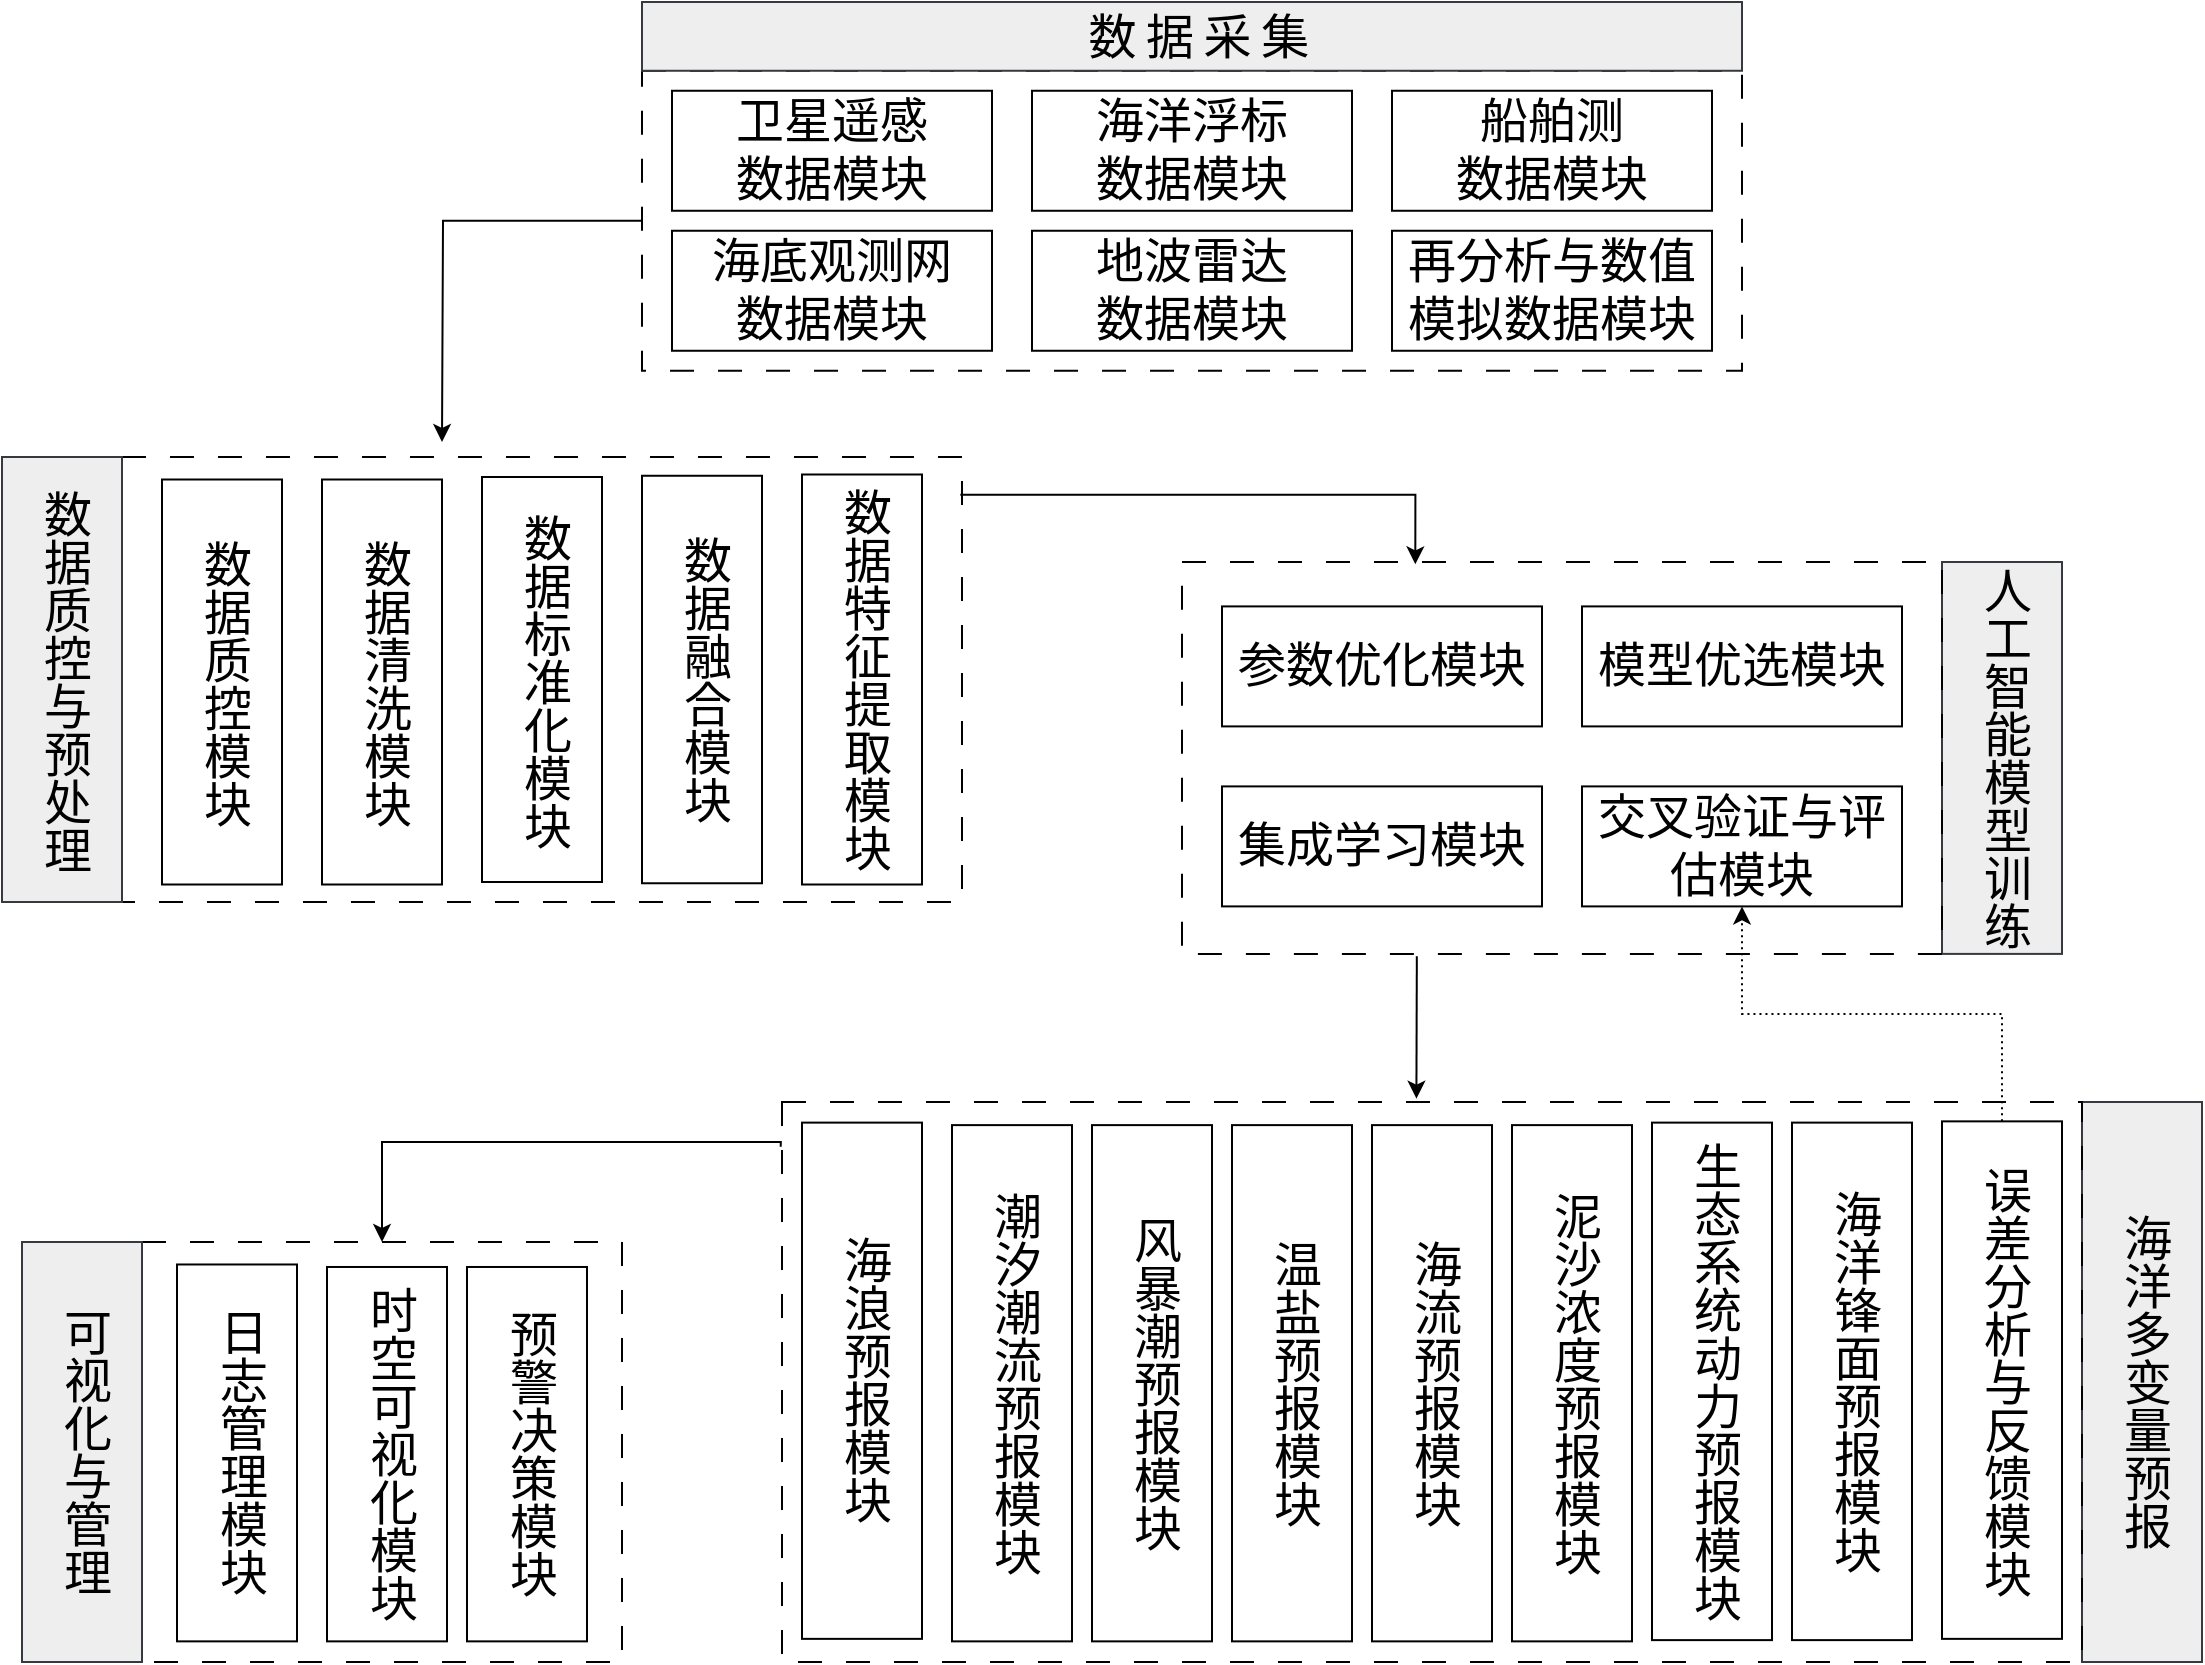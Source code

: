 <mxfile version="24.8.4">
  <diagram name="第 1 页" id="vakGan-ftT3iceLafQWI">
    <mxGraphModel dx="2091" dy="996" grid="1" gridSize="10" guides="1" tooltips="1" connect="1" arrows="1" fold="1" page="1" pageScale="1" pageWidth="827" pageHeight="1169" math="0" shadow="0">
      <root>
        <mxCell id="0" />
        <mxCell id="1" parent="0" />
        <mxCell id="8JwG-Oh4VrNy21shM6Q0-7" value="" style="rounded=0;whiteSpace=wrap;html=1;fillColor=none;strokeColor=#000000;fontColor=#000000;dashed=1;dashPattern=12 12;" vertex="1" parent="1">
          <mxGeometry x="520" y="94.38" width="550" height="150" as="geometry" />
        </mxCell>
        <mxCell id="8JwG-Oh4VrNy21shM6Q0-1" value="&lt;p style=&quot;margin-top: 0pt; margin-bottom: 0pt; margin-left: 0in; direction: ltr; unicode-bidi: embed; word-break: normal;&quot;&gt;&lt;span style=&quot;font-size: 18pt; font-family: 宋体;&quot;&gt;卫星遥感&lt;/span&gt;&lt;/p&gt;&lt;p style=&quot;margin-top: 0pt; margin-bottom: 0pt; margin-left: 0in; direction: ltr; unicode-bidi: embed; word-break: normal;&quot;&gt;&lt;span style=&quot;font-size: 18pt; font-family: 宋体;&quot;&gt;数据模块&lt;/span&gt;&lt;/p&gt;" style="rounded=0;whiteSpace=wrap;html=1;" vertex="1" parent="1">
          <mxGeometry x="535" y="104.38" width="160" height="60" as="geometry" />
        </mxCell>
        <mxCell id="8JwG-Oh4VrNy21shM6Q0-2" value="&lt;p style=&quot;margin-top: 0pt; margin-bottom: 0pt; margin-left: 0in; direction: ltr; unicode-bidi: embed; word-break: normal;&quot;&gt;&lt;font face=&quot;宋体&quot;&gt;&lt;span style=&quot;font-size: 24px;&quot;&gt;海洋浮标&lt;/span&gt;&lt;/font&gt;&lt;/p&gt;&lt;p style=&quot;margin-top: 0pt; margin-bottom: 0pt; margin-left: 0in; direction: ltr; unicode-bidi: embed; word-break: normal;&quot;&gt;&lt;font face=&quot;宋体&quot;&gt;&lt;span style=&quot;font-size: 24px;&quot;&gt;数据模块&lt;/span&gt;&lt;/font&gt;&lt;/p&gt;" style="rounded=0;whiteSpace=wrap;html=1;" vertex="1" parent="1">
          <mxGeometry x="715" y="104.38" width="160" height="60" as="geometry" />
        </mxCell>
        <mxCell id="8JwG-Oh4VrNy21shM6Q0-3" value="&lt;p style=&quot;margin-top: 0pt; margin-bottom: 0pt; margin-left: 0in; direction: ltr; unicode-bidi: embed; word-break: normal;&quot;&gt;&lt;font face=&quot;宋体&quot;&gt;&lt;span style=&quot;font-size: 24px;&quot;&gt;船舶测&lt;/span&gt;&lt;/font&gt;&lt;/p&gt;&lt;p style=&quot;margin-top: 0pt; margin-bottom: 0pt; margin-left: 0in; direction: ltr; unicode-bidi: embed; word-break: normal;&quot;&gt;&lt;font face=&quot;宋体&quot;&gt;&lt;span style=&quot;font-size: 24px;&quot;&gt;数据模块&lt;/span&gt;&lt;/font&gt;&lt;/p&gt;" style="rounded=0;whiteSpace=wrap;html=1;" vertex="1" parent="1">
          <mxGeometry x="895" y="104.38" width="160" height="60" as="geometry" />
        </mxCell>
        <mxCell id="8JwG-Oh4VrNy21shM6Q0-4" value="&lt;p style=&quot;margin-top: 0pt; margin-bottom: 0pt; margin-left: 0in; direction: ltr; unicode-bidi: embed; word-break: normal;&quot;&gt;&lt;font face=&quot;宋体&quot;&gt;&lt;span style=&quot;font-size: 24px;&quot;&gt;海底观测网&lt;/span&gt;&lt;/font&gt;&lt;/p&gt;&lt;p style=&quot;margin-top: 0pt; margin-bottom: 0pt; margin-left: 0in; direction: ltr; unicode-bidi: embed; word-break: normal;&quot;&gt;&lt;font face=&quot;宋体&quot;&gt;&lt;span style=&quot;font-size: 24px;&quot;&gt;数据模块&lt;/span&gt;&lt;/font&gt;&lt;/p&gt;" style="rounded=0;whiteSpace=wrap;html=1;" vertex="1" parent="1">
          <mxGeometry x="535" y="174.38" width="160" height="60" as="geometry" />
        </mxCell>
        <mxCell id="8JwG-Oh4VrNy21shM6Q0-5" value="&lt;p style=&quot;margin-top: 0pt; margin-bottom: 0pt; margin-left: 0in; direction: ltr; unicode-bidi: embed; word-break: normal;&quot;&gt;&lt;font face=&quot;宋体&quot;&gt;&lt;span style=&quot;font-size: 24px;&quot;&gt;地波雷达&lt;/span&gt;&lt;/font&gt;&lt;/p&gt;&lt;p style=&quot;margin-top: 0pt; margin-bottom: 0pt; margin-left: 0in; direction: ltr; unicode-bidi: embed; word-break: normal;&quot;&gt;&lt;font face=&quot;宋体&quot;&gt;&lt;span style=&quot;font-size: 24px;&quot;&gt;数据模块&lt;/span&gt;&lt;/font&gt;&lt;/p&gt;" style="rounded=0;whiteSpace=wrap;html=1;" vertex="1" parent="1">
          <mxGeometry x="715" y="174.38" width="160" height="60" as="geometry" />
        </mxCell>
        <mxCell id="8JwG-Oh4VrNy21shM6Q0-6" value="&lt;p style=&quot;margin-top: 0pt; margin-bottom: 0pt; margin-left: 0in; direction: ltr; unicode-bidi: embed; word-break: normal;&quot;&gt;&lt;font face=&quot;宋体&quot;&gt;&lt;span style=&quot;font-size: 24px;&quot;&gt;再分析与数值模拟数据模块&lt;/span&gt;&lt;/font&gt;&lt;/p&gt;" style="rounded=0;whiteSpace=wrap;html=1;" vertex="1" parent="1">
          <mxGeometry x="895" y="174.38" width="160" height="60" as="geometry" />
        </mxCell>
        <mxCell id="8JwG-Oh4VrNy21shM6Q0-8" value="" style="endArrow=classic;html=1;rounded=0;exitX=0;exitY=0.5;exitDx=0;exitDy=0;edgeStyle=orthogonalEdgeStyle;" edge="1" parent="1" source="8JwG-Oh4VrNy21shM6Q0-7">
          <mxGeometry relative="1" as="geometry">
            <mxPoint x="280" y="380" as="sourcePoint" />
            <mxPoint x="420" y="280" as="targetPoint" />
          </mxGeometry>
        </mxCell>
        <mxCell id="8JwG-Oh4VrNy21shM6Q0-14" value="&lt;font face=&quot;宋体&quot; style=&quot;font-size: 24px;&quot;&gt;数据采集&lt;/font&gt;" style="rounded=0;whiteSpace=wrap;html=1;textDirection=vertical-lr;fillColor=#eeeeee;strokeColor=#36393d;" vertex="1" parent="1">
          <mxGeometry x="520" y="60" width="550" height="34.38" as="geometry" />
        </mxCell>
        <mxCell id="8JwG-Oh4VrNy21shM6Q0-16" value="" style="rounded=0;whiteSpace=wrap;html=1;fillColor=none;strokeColor=#000000;dashed=1;dashPattern=12 12;" vertex="1" parent="1">
          <mxGeometry x="260" y="287.5" width="420" height="222.5" as="geometry" />
        </mxCell>
        <mxCell id="8JwG-Oh4VrNy21shM6Q0-17" value="&lt;span style=&quot;line-height: 18px; font-family: 宋体;&quot;&gt;&lt;font style=&quot;font-size: 24px;&quot;&gt;数据质控与预处理&lt;/font&gt;&lt;/span&gt;" style="rounded=0;whiteSpace=wrap;html=1;textDirection=vertical-lr;align=center;fillColor=#eeeeee;strokeColor=#36393d;" vertex="1" parent="1">
          <mxGeometry x="200" y="287.5" width="60" height="222.5" as="geometry" />
        </mxCell>
        <mxCell id="8JwG-Oh4VrNy21shM6Q0-19" value="&lt;span style=&quot;line-height: 18px; font-family: 宋体;&quot;&gt;&lt;font style=&quot;font-size: 24px;&quot;&gt;数据清洗模块&lt;/font&gt;&lt;/span&gt;" style="rounded=0;whiteSpace=wrap;html=1;textDirection=vertical-lr;align=center;" vertex="1" parent="1">
          <mxGeometry x="360" y="298.75" width="60" height="202.5" as="geometry" />
        </mxCell>
        <mxCell id="8JwG-Oh4VrNy21shM6Q0-20" value="&lt;span style=&quot;line-height: 18px; font-family: 宋体;&quot;&gt;&lt;font style=&quot;font-size: 24px;&quot;&gt;数据标准化模块&lt;/font&gt;&lt;/span&gt;" style="rounded=0;whiteSpace=wrap;html=1;textDirection=vertical-lr;align=center;" vertex="1" parent="1">
          <mxGeometry x="440" y="297.5" width="60" height="202.5" as="geometry" />
        </mxCell>
        <mxCell id="8JwG-Oh4VrNy21shM6Q0-21" value="&lt;span style=&quot;line-height: 18px; font-family: 宋体;&quot;&gt;&lt;font style=&quot;font-size: 24px;&quot;&gt;数据融合模块&lt;/font&gt;&lt;/span&gt;" style="rounded=0;whiteSpace=wrap;html=1;textDirection=vertical-lr;align=center;" vertex="1" parent="1">
          <mxGeometry x="520" y="296.88" width="60" height="203.75" as="geometry" />
        </mxCell>
        <mxCell id="8JwG-Oh4VrNy21shM6Q0-22" value="&lt;span style=&quot;line-height: 18px; font-family: 宋体;&quot;&gt;&lt;font style=&quot;font-size: 24px;&quot;&gt;数据特征提取模块&lt;/font&gt;&lt;/span&gt;" style="rounded=0;whiteSpace=wrap;html=1;textDirection=vertical-lr;align=center;" vertex="1" parent="1">
          <mxGeometry x="600" y="296.25" width="60" height="205" as="geometry" />
        </mxCell>
        <mxCell id="8JwG-Oh4VrNy21shM6Q0-23" value="&lt;span style=&quot;line-height: 18px; font-family: 宋体;&quot;&gt;&lt;font style=&quot;font-size: 24px;&quot;&gt;数据质控模块&lt;/font&gt;&lt;/span&gt;" style="rounded=0;whiteSpace=wrap;html=1;textDirection=vertical-lr;align=center;" vertex="1" parent="1">
          <mxGeometry x="280" y="298.75" width="60" height="202.5" as="geometry" />
        </mxCell>
        <mxCell id="8JwG-Oh4VrNy21shM6Q0-25" value="" style="endArrow=classic;html=1;rounded=0;entryX=0.307;entryY=0.006;entryDx=0;entryDy=0;edgeStyle=orthogonalEdgeStyle;exitX=0.998;exitY=0.085;exitDx=0;exitDy=0;entryPerimeter=0;exitPerimeter=0;" edge="1" parent="1" source="8JwG-Oh4VrNy21shM6Q0-16" target="8JwG-Oh4VrNy21shM6Q0-28">
          <mxGeometry relative="1" as="geometry">
            <mxPoint x="688.92" y="296.88" as="sourcePoint" />
            <mxPoint x="900.0" y="353.322" as="targetPoint" />
            <Array as="points">
              <mxPoint x="907" y="306" />
            </Array>
          </mxGeometry>
        </mxCell>
        <mxCell id="8JwG-Oh4VrNy21shM6Q0-27" value="&lt;span style=&quot;line-height: 18px; font-family: 宋体;&quot;&gt;&lt;font style=&quot;font-size: 24px;&quot;&gt;人工智能模型训练&lt;/font&gt;&lt;/span&gt;" style="rounded=0;whiteSpace=wrap;html=1;textDirection=vertical-lr;align=center;fillColor=#eeeeee;strokeColor=#36393d;" vertex="1" parent="1">
          <mxGeometry x="1170" y="340" width="60" height="195.95" as="geometry" />
        </mxCell>
        <mxCell id="8JwG-Oh4VrNy21shM6Q0-28" value="" style="rounded=0;whiteSpace=wrap;html=1;fillColor=none;dashed=1;dashPattern=12 12;strokeColor=#000000;" vertex="1" parent="1">
          <mxGeometry x="790" y="340" width="380" height="195.95" as="geometry" />
        </mxCell>
        <mxCell id="8JwG-Oh4VrNy21shM6Q0-34" value="&lt;p style=&quot;margin-top: 0pt; margin-bottom: 0pt; margin-left: 0in; direction: ltr; unicode-bidi: embed; word-break: normal;&quot;&gt;&lt;font face=&quot;宋体&quot;&gt;&lt;span style=&quot;font-size: 24px;&quot;&gt;参数优化模块&lt;/span&gt;&lt;/font&gt;&lt;/p&gt;" style="rounded=0;whiteSpace=wrap;html=1;" vertex="1" parent="1">
          <mxGeometry x="810" y="362.2" width="160" height="60" as="geometry" />
        </mxCell>
        <mxCell id="8JwG-Oh4VrNy21shM6Q0-35" value="&lt;p style=&quot;margin-top: 0pt; margin-bottom: 0pt; margin-left: 0in; direction: ltr; unicode-bidi: embed; word-break: normal;&quot;&gt;&lt;font face=&quot;宋体&quot;&gt;&lt;span style=&quot;font-size: 24px;&quot;&gt;模型优选模块&lt;/span&gt;&lt;/font&gt;&lt;/p&gt;" style="rounded=0;whiteSpace=wrap;html=1;" vertex="1" parent="1">
          <mxGeometry x="990" y="362.2" width="160" height="60" as="geometry" />
        </mxCell>
        <mxCell id="8JwG-Oh4VrNy21shM6Q0-36" value="&lt;p style=&quot;margin-top: 0pt; margin-bottom: 0pt; margin-left: 0in; direction: ltr; unicode-bidi: embed; word-break: normal;&quot;&gt;&lt;font face=&quot;宋体&quot;&gt;&lt;span style=&quot;font-size: 24px;&quot;&gt;交叉验证与评估模块&lt;/span&gt;&lt;/font&gt;&lt;/p&gt;" style="rounded=0;whiteSpace=wrap;html=1;" vertex="1" parent="1">
          <mxGeometry x="990" y="452.2" width="160" height="60" as="geometry" />
        </mxCell>
        <mxCell id="8JwG-Oh4VrNy21shM6Q0-37" value="&lt;p style=&quot;margin-top: 0pt; margin-bottom: 0pt; margin-left: 0in; direction: ltr; unicode-bidi: embed; word-break: normal;&quot;&gt;&lt;font face=&quot;宋体&quot;&gt;&lt;span style=&quot;font-size: 24px;&quot;&gt;集成学习模块&lt;/span&gt;&lt;/font&gt;&lt;/p&gt;" style="rounded=0;whiteSpace=wrap;html=1;" vertex="1" parent="1">
          <mxGeometry x="810" y="452.2" width="160" height="60" as="geometry" />
        </mxCell>
        <mxCell id="8JwG-Oh4VrNy21shM6Q0-40" value="" style="endArrow=classic;html=1;rounded=0;exitX=0.309;exitY=1.006;exitDx=0;exitDy=0;entryX=0.488;entryY=-0.006;entryDx=0;entryDy=0;exitPerimeter=0;entryPerimeter=0;" edge="1" parent="1" source="8JwG-Oh4VrNy21shM6Q0-28" target="8JwG-Oh4VrNy21shM6Q0-45">
          <mxGeometry relative="1" as="geometry">
            <mxPoint x="900" y="584" as="sourcePoint" />
            <mxPoint x="983" y="612" as="targetPoint" />
          </mxGeometry>
        </mxCell>
        <mxCell id="8JwG-Oh4VrNy21shM6Q0-44" value="&lt;span style=&quot;line-height: 18px; font-family: 宋体;&quot;&gt;&lt;font style=&quot;font-size: 24px;&quot;&gt;海洋多变量预报&lt;/font&gt;&lt;/span&gt;" style="rounded=0;whiteSpace=wrap;html=1;textDirection=vertical-lr;align=center;fillColor=#eeeeee;strokeColor=#36393d;" vertex="1" parent="1">
          <mxGeometry x="1240" y="610" width="60" height="280" as="geometry" />
        </mxCell>
        <mxCell id="8JwG-Oh4VrNy21shM6Q0-45" value="" style="rounded=0;whiteSpace=wrap;html=1;fillColor=none;dashed=1;dashPattern=12 12;strokeColor=#000000;" vertex="1" parent="1">
          <mxGeometry x="590" y="610" width="650" height="280" as="geometry" />
        </mxCell>
        <mxCell id="8JwG-Oh4VrNy21shM6Q0-51" value="&lt;span style=&quot;line-height: 18px; font-family: 宋体;&quot;&gt;&lt;font style=&quot;font-size: 24px;&quot;&gt;温盐预报模块&lt;/font&gt;&lt;/span&gt;" style="rounded=0;whiteSpace=wrap;html=1;textDirection=vertical-lr;align=center;" vertex="1" parent="1">
          <mxGeometry x="815" y="621.56" width="60" height="258.12" as="geometry" />
        </mxCell>
        <mxCell id="8JwG-Oh4VrNy21shM6Q0-52" value="&lt;span style=&quot;line-height: 18px; font-family: 宋体;&quot;&gt;&lt;font style=&quot;font-size: 24px;&quot;&gt;海流预报模块&lt;/font&gt;&lt;/span&gt;" style="rounded=0;whiteSpace=wrap;html=1;textDirection=vertical-lr;align=center;" vertex="1" parent="1">
          <mxGeometry x="885" y="621.56" width="60" height="258.12" as="geometry" />
        </mxCell>
        <mxCell id="8JwG-Oh4VrNy21shM6Q0-53" value="&lt;span style=&quot;line-height: 18px; font-family: 宋体;&quot;&gt;&lt;font style=&quot;font-size: 24px;&quot;&gt;泥沙浓度预报模块&lt;/font&gt;&lt;/span&gt;" style="rounded=0;whiteSpace=wrap;html=1;textDirection=vertical-lr;align=center;" vertex="1" parent="1">
          <mxGeometry x="955" y="621.56" width="60" height="258.12" as="geometry" />
        </mxCell>
        <mxCell id="8JwG-Oh4VrNy21shM6Q0-54" value="&lt;span style=&quot;line-height: 18px; font-family: 宋体;&quot;&gt;&lt;font style=&quot;font-size: 24px;&quot;&gt;生态系统动力预报模块&lt;/font&gt;&lt;/span&gt;" style="rounded=0;whiteSpace=wrap;html=1;textDirection=vertical-lr;align=center;" vertex="1" parent="1">
          <mxGeometry x="1025" y="620.31" width="60" height="258.75" as="geometry" />
        </mxCell>
        <mxCell id="8JwG-Oh4VrNy21shM6Q0-55" value="&lt;span style=&quot;line-height: 18px; font-family: 宋体;&quot;&gt;&lt;font style=&quot;font-size: 24px;&quot;&gt;风暴潮预报模块&lt;/font&gt;&lt;/span&gt;" style="rounded=0;whiteSpace=wrap;html=1;textDirection=vertical-lr;align=center;" vertex="1" parent="1">
          <mxGeometry x="745" y="621.56" width="60" height="258.12" as="geometry" />
        </mxCell>
        <mxCell id="8JwG-Oh4VrNy21shM6Q0-56" value="&lt;span style=&quot;line-height: 18px; font-family: 宋体;&quot;&gt;&lt;font style=&quot;font-size: 24px;&quot;&gt;潮汐潮流预报模块&lt;/font&gt;&lt;/span&gt;" style="rounded=0;whiteSpace=wrap;html=1;textDirection=vertical-lr;align=center;" vertex="1" parent="1">
          <mxGeometry x="675" y="621.56" width="60" height="258.12" as="geometry" />
        </mxCell>
        <mxCell id="8JwG-Oh4VrNy21shM6Q0-57" value="&lt;span style=&quot;line-height: 18px; font-family: 宋体;&quot;&gt;&lt;font style=&quot;font-size: 24px;&quot;&gt;海浪预报模块&lt;/font&gt;&lt;/span&gt;" style="rounded=0;whiteSpace=wrap;html=1;textDirection=vertical-lr;align=center;" vertex="1" parent="1">
          <mxGeometry x="600" y="620.31" width="60" height="258.12" as="geometry" />
        </mxCell>
        <mxCell id="8JwG-Oh4VrNy21shM6Q0-58" value="&lt;span style=&quot;line-height: 18px; font-family: 宋体;&quot;&gt;&lt;font style=&quot;font-size: 24px;&quot;&gt;海洋锋面预报模块&lt;/font&gt;&lt;/span&gt;" style="rounded=0;whiteSpace=wrap;html=1;textDirection=vertical-lr;align=center;" vertex="1" parent="1">
          <mxGeometry x="1095" y="620.31" width="60" height="258.75" as="geometry" />
        </mxCell>
        <mxCell id="8JwG-Oh4VrNy21shM6Q0-59" value="&lt;span style=&quot;line-height: 18px; font-family: 宋体;&quot;&gt;&lt;font style=&quot;font-size: 24px;&quot;&gt;误差分析与反馈模块&lt;/font&gt;&lt;/span&gt;" style="rounded=0;whiteSpace=wrap;html=1;textDirection=vertical-lr;align=center;" vertex="1" parent="1">
          <mxGeometry x="1170" y="619.68" width="60" height="258.75" as="geometry" />
        </mxCell>
        <mxCell id="8JwG-Oh4VrNy21shM6Q0-61" value="" style="endArrow=classic;html=1;rounded=0;entryX=0.5;entryY=1;entryDx=0;entryDy=0;exitX=0.5;exitY=0;exitDx=0;exitDy=0;edgeStyle=orthogonalEdgeStyle;dashed=1;dashPattern=1 2;" edge="1" parent="1" source="8JwG-Oh4VrNy21shM6Q0-59" target="8JwG-Oh4VrNy21shM6Q0-36">
          <mxGeometry relative="1" as="geometry">
            <mxPoint x="810" y="660" as="sourcePoint" />
            <mxPoint x="910" y="660" as="targetPoint" />
          </mxGeometry>
        </mxCell>
        <mxCell id="8JwG-Oh4VrNy21shM6Q0-64" value="" style="rounded=0;whiteSpace=wrap;html=1;fillColor=none;dashed=1;dashPattern=12 12;strokeColor=#000000;" vertex="1" parent="1">
          <mxGeometry x="270" y="680" width="240" height="210" as="geometry" />
        </mxCell>
        <mxCell id="8JwG-Oh4VrNy21shM6Q0-65" value="" style="endArrow=classic;html=1;rounded=0;exitX=-0.001;exitY=0.08;exitDx=0;exitDy=0;entryX=0.5;entryY=0;entryDx=0;entryDy=0;edgeStyle=orthogonalEdgeStyle;exitPerimeter=0;" edge="1" parent="1" source="8JwG-Oh4VrNy21shM6Q0-45" target="8JwG-Oh4VrNy21shM6Q0-64">
          <mxGeometry relative="1" as="geometry">
            <mxPoint x="570" y="490" as="sourcePoint" />
            <mxPoint x="670" y="490" as="targetPoint" />
            <Array as="points">
              <mxPoint x="589" y="630" />
              <mxPoint x="390" y="630" />
            </Array>
          </mxGeometry>
        </mxCell>
        <mxCell id="8JwG-Oh4VrNy21shM6Q0-67" value="&lt;span style=&quot;line-height: 18px; font-family: 宋体;&quot;&gt;&lt;font style=&quot;font-size: 24px;&quot;&gt;日志管理模块&lt;/font&gt;&lt;/span&gt;" style="rounded=0;whiteSpace=wrap;html=1;textDirection=vertical-lr;align=center;" vertex="1" parent="1">
          <mxGeometry x="287.5" y="691.24" width="60" height="188.44" as="geometry" />
        </mxCell>
        <mxCell id="8JwG-Oh4VrNy21shM6Q0-68" value="&lt;span style=&quot;line-height: 18px; font-family: 宋体;&quot;&gt;&lt;font style=&quot;font-size: 24px;&quot;&gt;时空可视化模块&lt;/font&gt;&lt;/span&gt;" style="rounded=0;whiteSpace=wrap;html=1;textDirection=vertical-lr;align=center;" vertex="1" parent="1">
          <mxGeometry x="362.5" y="692.49" width="60" height="187.19" as="geometry" />
        </mxCell>
        <mxCell id="8JwG-Oh4VrNy21shM6Q0-69" value="&lt;span style=&quot;line-height: 18px; font-family: 宋体;&quot;&gt;&lt;font style=&quot;font-size: 24px;&quot;&gt;预警决策模块&lt;/font&gt;&lt;/span&gt;" style="rounded=0;whiteSpace=wrap;html=1;textDirection=vertical-lr;align=center;" vertex="1" parent="1">
          <mxGeometry x="432.5" y="692.49" width="60" height="187.19" as="geometry" />
        </mxCell>
        <mxCell id="8JwG-Oh4VrNy21shM6Q0-70" value="&lt;span style=&quot;line-height: 18px; font-family: 宋体;&quot;&gt;&lt;font style=&quot;font-size: 24px;&quot;&gt;可视化与管理&lt;/font&gt;&lt;/span&gt;" style="rounded=0;whiteSpace=wrap;html=1;textDirection=vertical-lr;align=center;fillColor=#eeeeee;strokeColor=#36393d;" vertex="1" parent="1">
          <mxGeometry x="210" y="680" width="60" height="210" as="geometry" />
        </mxCell>
      </root>
    </mxGraphModel>
  </diagram>
</mxfile>
